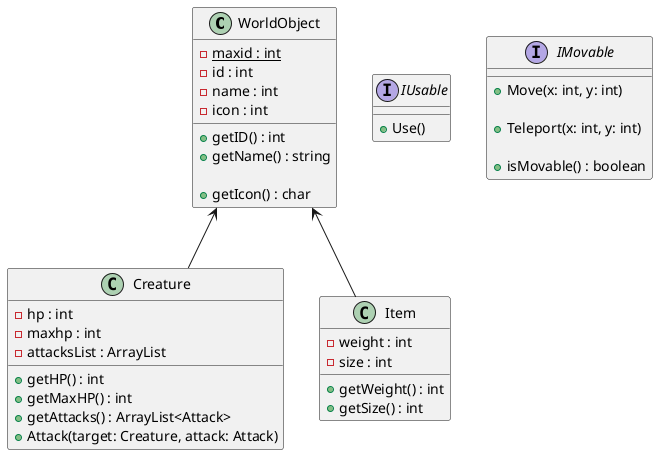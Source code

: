 @startuml

WorldObject <-- Creature
WorldObject <-- Item

class WorldObject {
    - {static} maxid : int
    - id : int
    - name : int
    - icon : int

    + getID() : int
    + getName() : string

    'Отображаемая иконка объекта на карте'
    + getIcon() : char
}

class Creature {
    - hp : int
    - maxhp : int
    - attacksList : ArrayList

    + getHP() : int
    + getMaxHP() : int
    + getAttacks() : ArrayList<Attack>
    + Attack(target: Creature, attack: Attack)
}

class Item {
    - weight : int
    - size : int

    + getWeight() : int
    + getSize() : int
}

interface IUsable {
    + Use()
}

interface IMovable {
    'Переместить на определённое количество клеток по x и y'
    + Move(x: int, y: int)

    'Переместить в определённую клетку'
    + Teleport(x: int, y: int)

    'Может ли объект передвигаться в данный момент'
    + isMovable() : boolean
}

'Нужен ли отдельный интерфейс для поднимаемых объектов?'

@enduml
